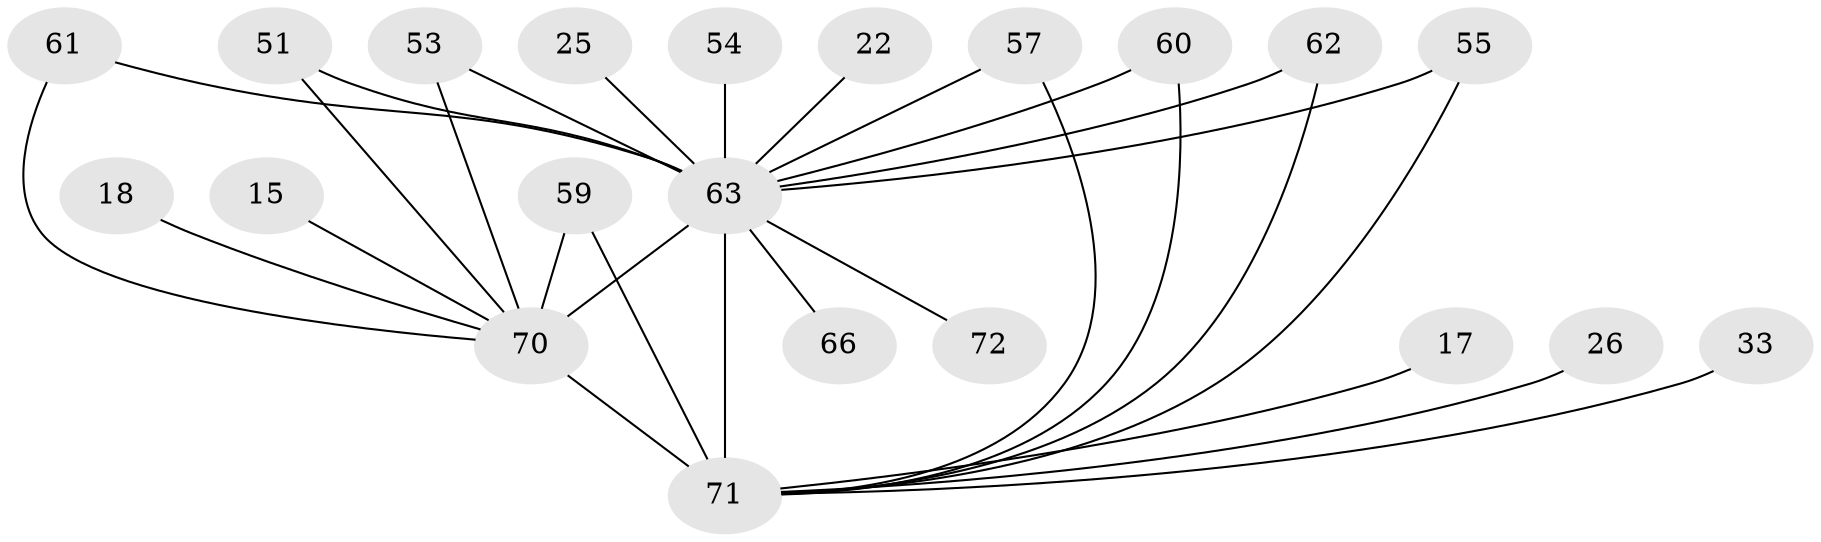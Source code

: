// original degree distribution, {18: 0.041666666666666664, 24: 0.013888888888888888, 19: 0.027777777777777776, 15: 0.013888888888888888, 22: 0.013888888888888888, 12: 0.013888888888888888, 23: 0.013888888888888888, 4: 0.06944444444444445, 2: 0.625, 3: 0.1388888888888889, 5: 0.027777777777777776}
// Generated by graph-tools (version 1.1) at 2025/48/03/04/25 21:48:55]
// undirected, 21 vertices, 29 edges
graph export_dot {
graph [start="1"]
  node [color=gray90,style=filled];
  15;
  17;
  18;
  22;
  25;
  26;
  33;
  51;
  53;
  54;
  55;
  57;
  59;
  60;
  61;
  62;
  63 [super="+50"];
  66;
  70 [super="+43+45+67+68+65"];
  71 [super="+35+69+38+64"];
  72;
  15 -- 70 [weight=2];
  17 -- 71 [weight=2];
  18 -- 70 [weight=2];
  22 -- 63 [weight=2];
  25 -- 63 [weight=2];
  26 -- 71 [weight=2];
  33 -- 71 [weight=2];
  51 -- 70;
  51 -- 63;
  53 -- 70;
  53 -- 63;
  54 -- 63 [weight=2];
  55 -- 71;
  55 -- 63;
  57 -- 71;
  57 -- 63;
  59 -- 70;
  59 -- 71;
  60 -- 71;
  60 -- 63;
  61 -- 70;
  61 -- 63;
  62 -- 71;
  62 -- 63;
  63 -- 71 [weight=33];
  63 -- 66 [weight=2];
  63 -- 70 [weight=25];
  63 -- 72 [weight=2];
  70 -- 71 [weight=15];
}
